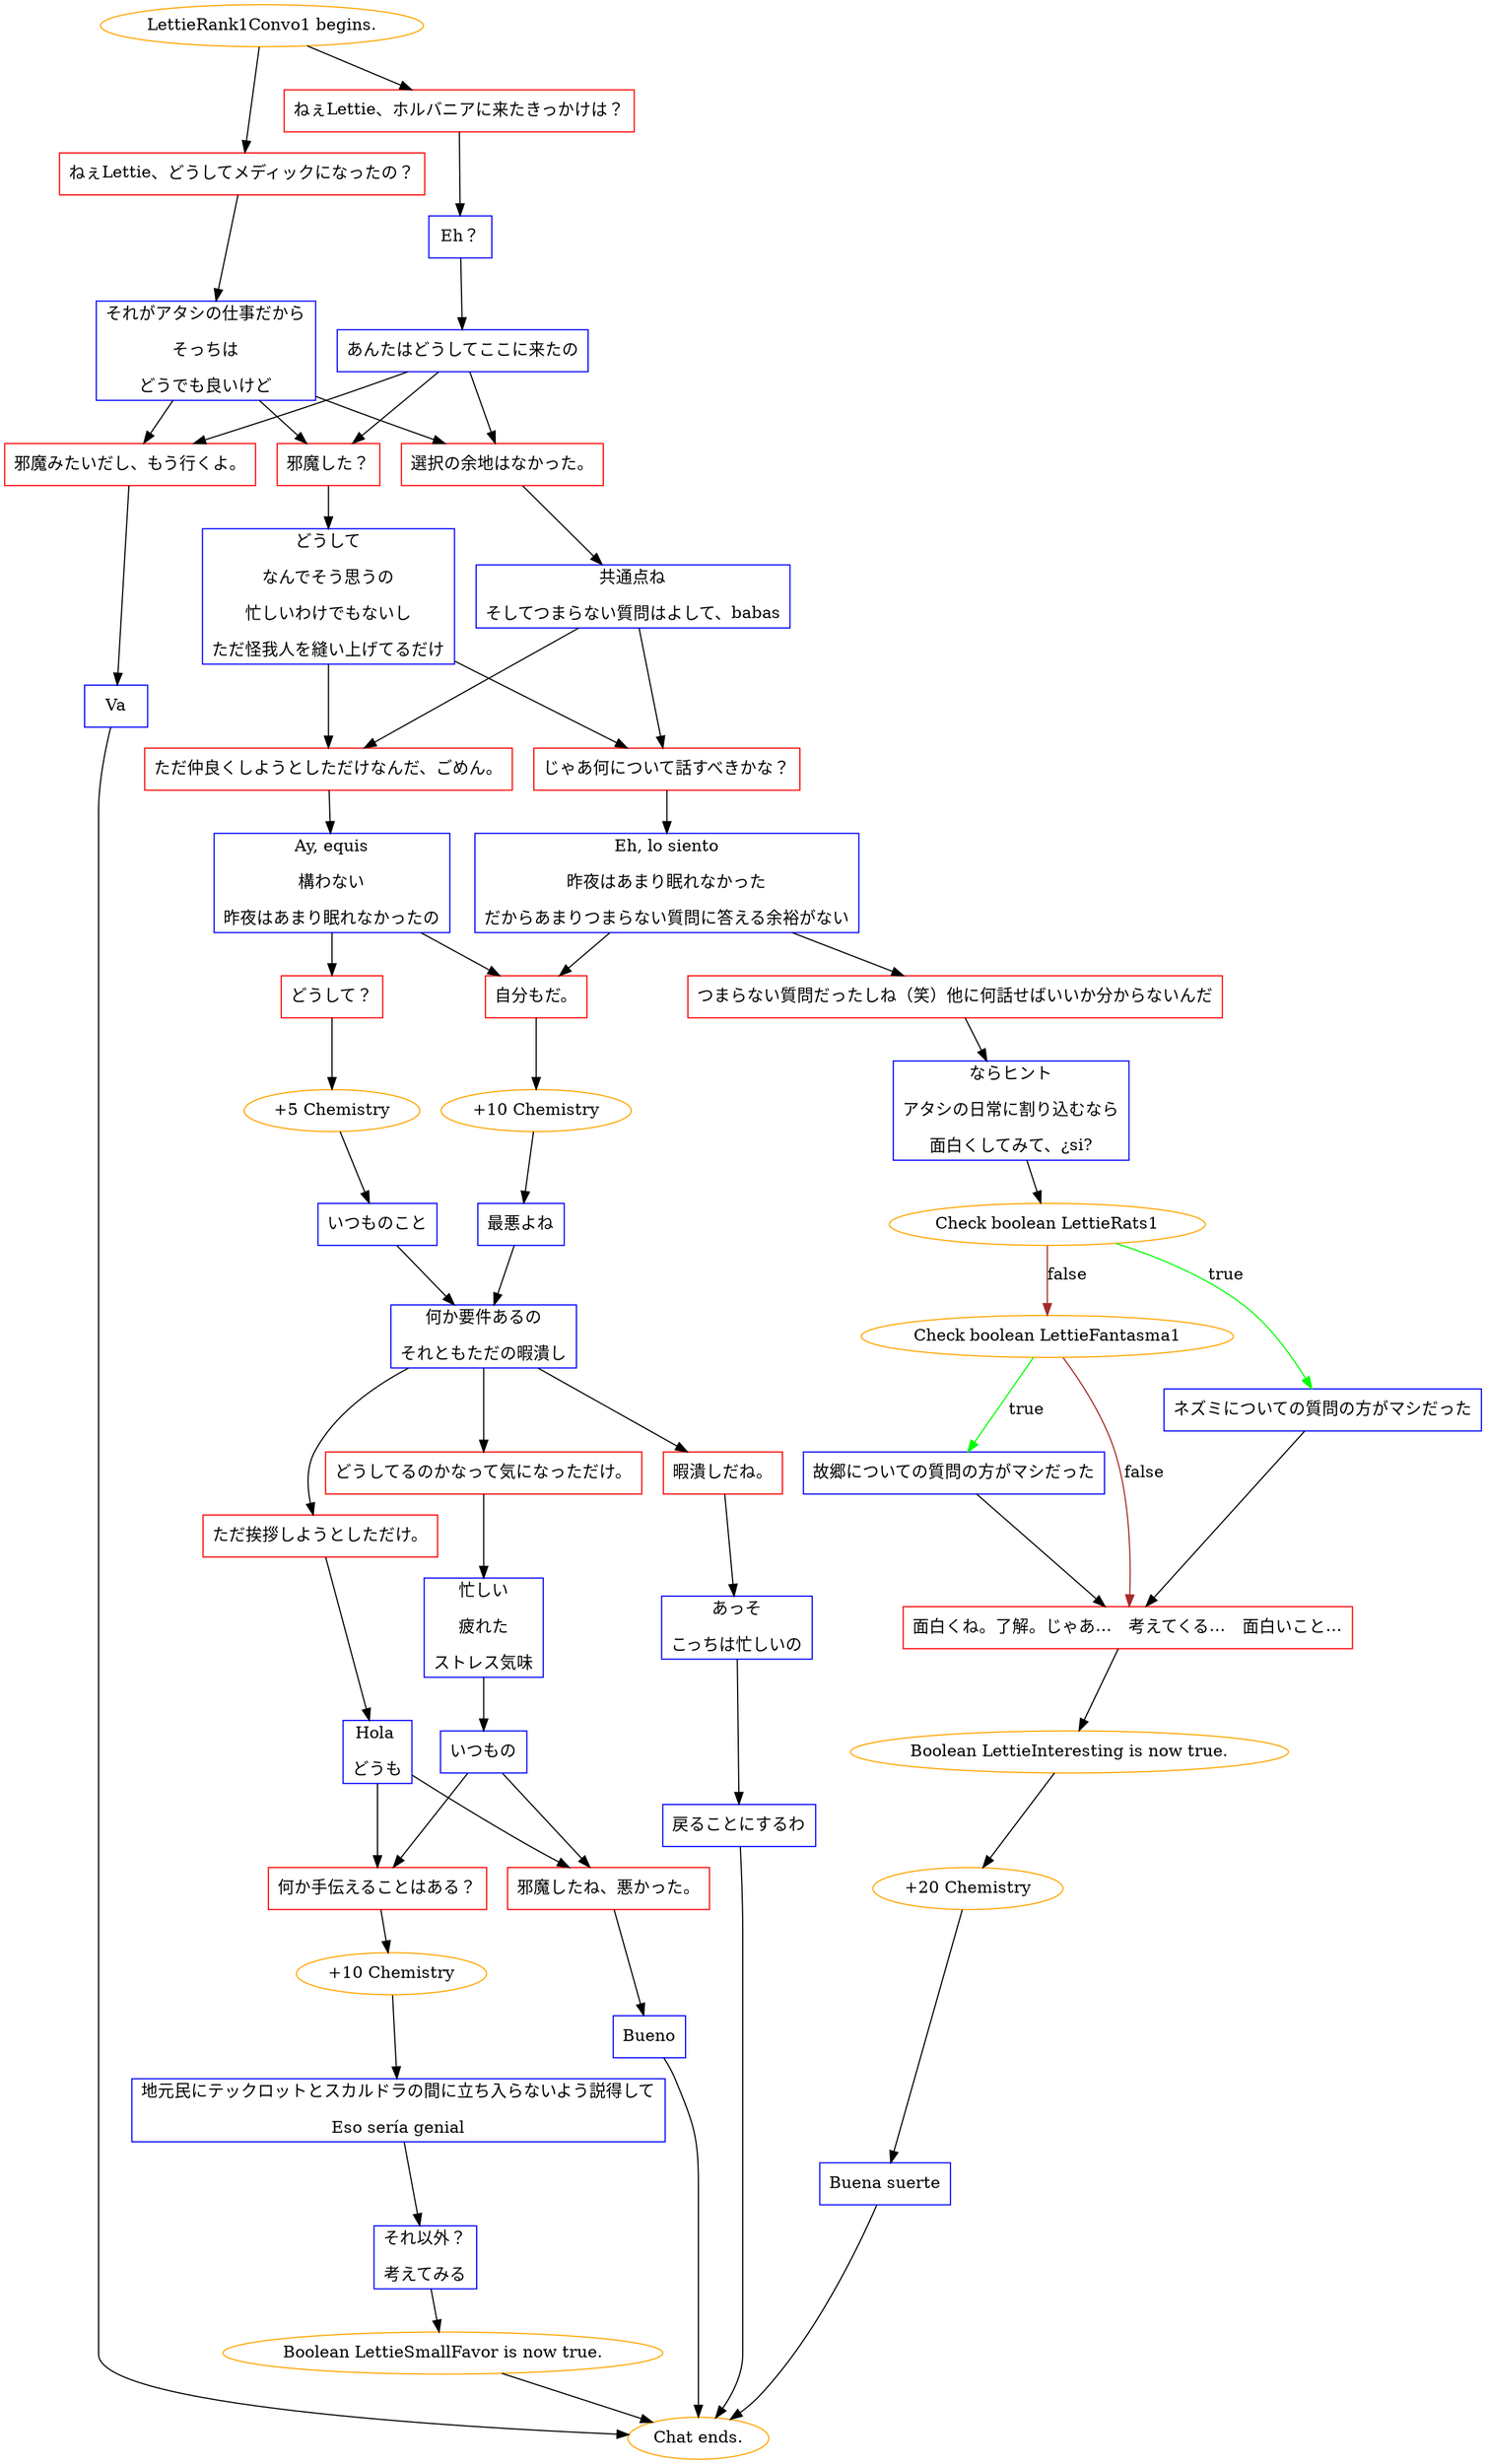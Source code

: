 digraph {
	"LettieRank1Convo1 begins." [color=orange];
		"LettieRank1Convo1 begins." -> j83861770;
		"LettieRank1Convo1 begins." -> j3854858573;
	j83861770 [label="ねぇLettie、どうしてメディックになったの？",shape=box,color=red];
		j83861770 -> j1312382157;
	j3854858573 [label="ねぇLettie、ホルバニアに来たきっかけは？",shape=box,color=red];
		j3854858573 -> j3765914868;
	j1312382157 [label="それがアタシの仕事だから
そっちは
どうでも良いけど",shape=box,color=blue];
		j1312382157 -> j718866559;
		j1312382157 -> j3778443920;
		j1312382157 -> j3599958590;
	j3765914868 [label="Eh？",shape=box,color=blue];
		j3765914868 -> j1106547640;
	j718866559 [label="選択の余地はなかった。",shape=box,color=red];
		j718866559 -> j3477207990;
	j3778443920 [label="邪魔した？",shape=box,color=red];
		j3778443920 -> j1747492539;
	j3599958590 [label="邪魔みたいだし、もう行くよ。",shape=box,color=red];
		j3599958590 -> j2547240352;
	j1106547640 [label="あんたはどうしてここに来たの",shape=box,color=blue];
		j1106547640 -> j718866559;
		j1106547640 -> j3778443920;
		j1106547640 -> j3599958590;
	j3477207990 [label="共通点ね
そしてつまらない質問はよして、babas",shape=box,color=blue];
		j3477207990 -> j2850246855;
		j3477207990 -> j3226761891;
	j1747492539 [label="どうして
なんでそう思うの
忙しいわけでもないし
ただ怪我人を縫い上げてるだけ",shape=box,color=blue];
		j1747492539 -> j3226761891;
		j1747492539 -> j2850246855;
	j2547240352 [label="Va",shape=box,color=blue];
		j2547240352 -> "Chat ends.";
	j2850246855 [label="じゃあ何について話すべきかな？",shape=box,color=red];
		j2850246855 -> j1797880453;
	j3226761891 [label="ただ仲良くしようとしただけなんだ、ごめん。",shape=box,color=red];
		j3226761891 -> j2460526262;
	"Chat ends." [color=orange];
	j1797880453 [label="Eh, lo siento
昨夜はあまり眠れなかった
だからあまりつまらない質問に答える余裕がない",shape=box,color=blue];
		j1797880453 -> j4063361687;
		j1797880453 -> j1928308061;
	j2460526262 [label="Ay, equis
構わない
昨夜はあまり眠れなかったの",shape=box,color=blue];
		j2460526262 -> j2198891676;
		j2460526262 -> j4063361687;
	j4063361687 [label="自分もだ。",shape=box,color=red];
		j4063361687 -> j2759751187;
	j1928308061 [label="つまらない質問だったしね（笑）他に何話せばいいか分からないんだ",shape=box,color=red];
		j1928308061 -> j300465671;
	j2198891676 [label="どうして？",shape=box,color=red];
		j2198891676 -> j436915728;
	j2759751187 [label="+10 Chemistry",color=orange];
		j2759751187 -> j750886354;
	j300465671 [label="ならヒント
アタシの日常に割り込むなら
面白くしてみて、¿si?",shape=box,color=blue];
		j300465671 -> j509805292;
	j436915728 [label="+5 Chemistry",color=orange];
		j436915728 -> j3050472185;
	j750886354 [label="最悪よね",shape=box,color=blue];
		j750886354 -> j2474030770;
	j509805292 [label="Check boolean LettieRats1",color=orange];
		j509805292 -> j1465258236 [label=true,color=green];
		j509805292 -> j2015007616 [label=false,color=brown];
	j3050472185 [label="いつものこと",shape=box,color=blue];
		j3050472185 -> j2474030770;
	j2474030770 [label="何か要件あるの
それともただの暇潰し",shape=box,color=blue];
		j2474030770 -> j2608865283;
		j2474030770 -> j2424630802;
		j2474030770 -> j479170180;
	j1465258236 [label="ネズミについての質問の方がマシだった",shape=box,color=blue];
		j1465258236 -> j2228461764;
	j2015007616 [label="Check boolean LettieFantasma1",color=orange];
		j2015007616 -> j2724640291 [label=true,color=green];
		j2015007616 -> j2228461764 [label=false,color=brown];
	j2608865283 [label="ただ挨拶しようとしただけ。",shape=box,color=red];
		j2608865283 -> j1845218902;
	j2424630802 [label="どうしてるのかなって気になっただけ。",shape=box,color=red];
		j2424630802 -> j3759716033;
	j479170180 [label="暇潰しだね。",shape=box,color=red];
		j479170180 -> j792834568;
	j2228461764 [label="面白くね。了解。じゃあ…　考えてくる…　面白いこと…",shape=box,color=red];
		j2228461764 -> j2179501014;
	j2724640291 [label="故郷についての質問の方がマシだった",shape=box,color=blue];
		j2724640291 -> j2228461764;
	j1845218902 [label="Hola 
どうも",shape=box,color=blue];
		j1845218902 -> j3271264270;
		j1845218902 -> j1886625464;
	j3759716033 [label="忙しい
疲れた
ストレス気味",shape=box,color=blue];
		j3759716033 -> j3451888562;
	j792834568 [label="あっそ
こっちは忙しいの",shape=box,color=blue];
		j792834568 -> j3176223222;
	j2179501014 [label="Boolean LettieInteresting is now true.",color=orange];
		j2179501014 -> j1780676929;
	j3271264270 [label="邪魔したね、悪かった。",shape=box,color=red];
		j3271264270 -> j3748645904;
	j1886625464 [label="何か手伝えることはある？",shape=box,color=red];
		j1886625464 -> j1628598728;
	j3451888562 [label="いつもの",shape=box,color=blue];
		j3451888562 -> j1886625464;
		j3451888562 -> j3271264270;
	j3176223222 [label="戻ることにするわ",shape=box,color=blue];
		j3176223222 -> "Chat ends.";
	j1780676929 [label="+20 Chemistry",color=orange];
		j1780676929 -> j1368267468;
	j3748645904 [label="Bueno",shape=box,color=blue];
		j3748645904 -> "Chat ends.";
	j1628598728 [label="+10 Chemistry",color=orange];
		j1628598728 -> j3934507081;
	j1368267468 [label="Buena suerte",shape=box,color=blue];
		j1368267468 -> "Chat ends.";
	j3934507081 [label="地元民にテックロットとスカルドラの間に立ち入らないよう説得して
Eso sería genial",shape=box,color=blue];
		j3934507081 -> j265573061;
	j265573061 [label="それ以外？
考えてみる",shape=box,color=blue];
		j265573061 -> j2570747018;
	j2570747018 [label="Boolean LettieSmallFavor is now true.",color=orange];
		j2570747018 -> "Chat ends.";
}